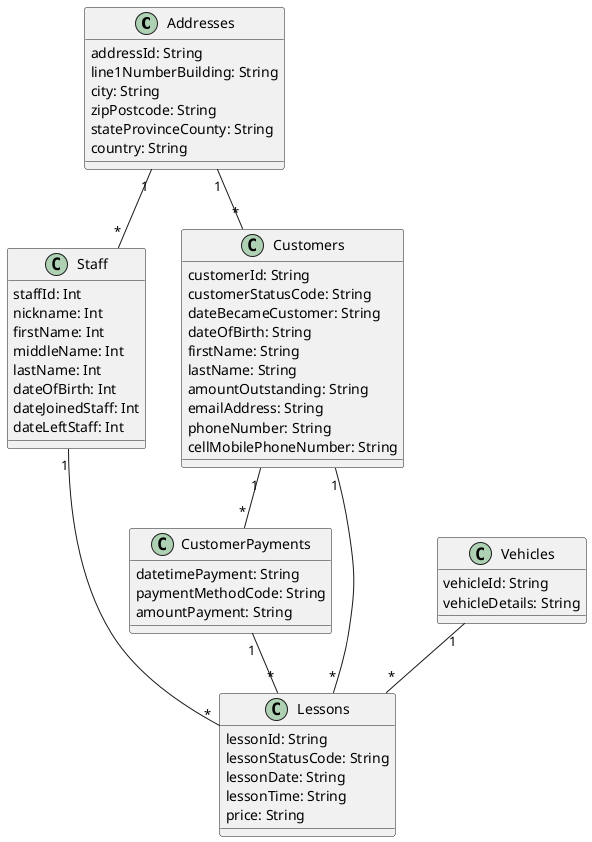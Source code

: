 @startuml "DrivingSchool"


class Addresses{
  addressId: String
  line1NumberBuilding: String
  city: String
  zipPostcode: String
  stateProvinceCounty: String
  country: String
}

class Staff{
  staffId: Int
  nickname: Int
  firstName: Int
  middleName: Int
  lastName: Int
  dateOfBirth: Int
  dateJoinedStaff: Int
  dateLeftStaff: Int
}

class Vehicles{
  vehicleId: String
  vehicleDetails: String
}

class Customers{
  customerId: String
  customerStatusCode: String
  dateBecameCustomer: String
  dateOfBirth: String
  firstName: String
  lastName: String
  amountOutstanding: String
  emailAddress: String
  phoneNumber: String
  cellMobilePhoneNumber: String
}

class CustomerPayments{
  datetimePayment: String
  paymentMethodCode: String
  amountPayment: String
}

class Lessons{
  lessonId: String
  lessonStatusCode: String
  lessonDate: String
  lessonTime: String
  price: String
}



Addresses "1" -- "*" Customers

Addresses "1" -- "*" Staff

Staff "1" -- "*" Lessons

Vehicles "1" -- "*" Lessons

Customers "1" -- "*" CustomerPayments

Customers "1" -- "*" Lessons

CustomerPayments "1" -- "*" Lessons


@enduml